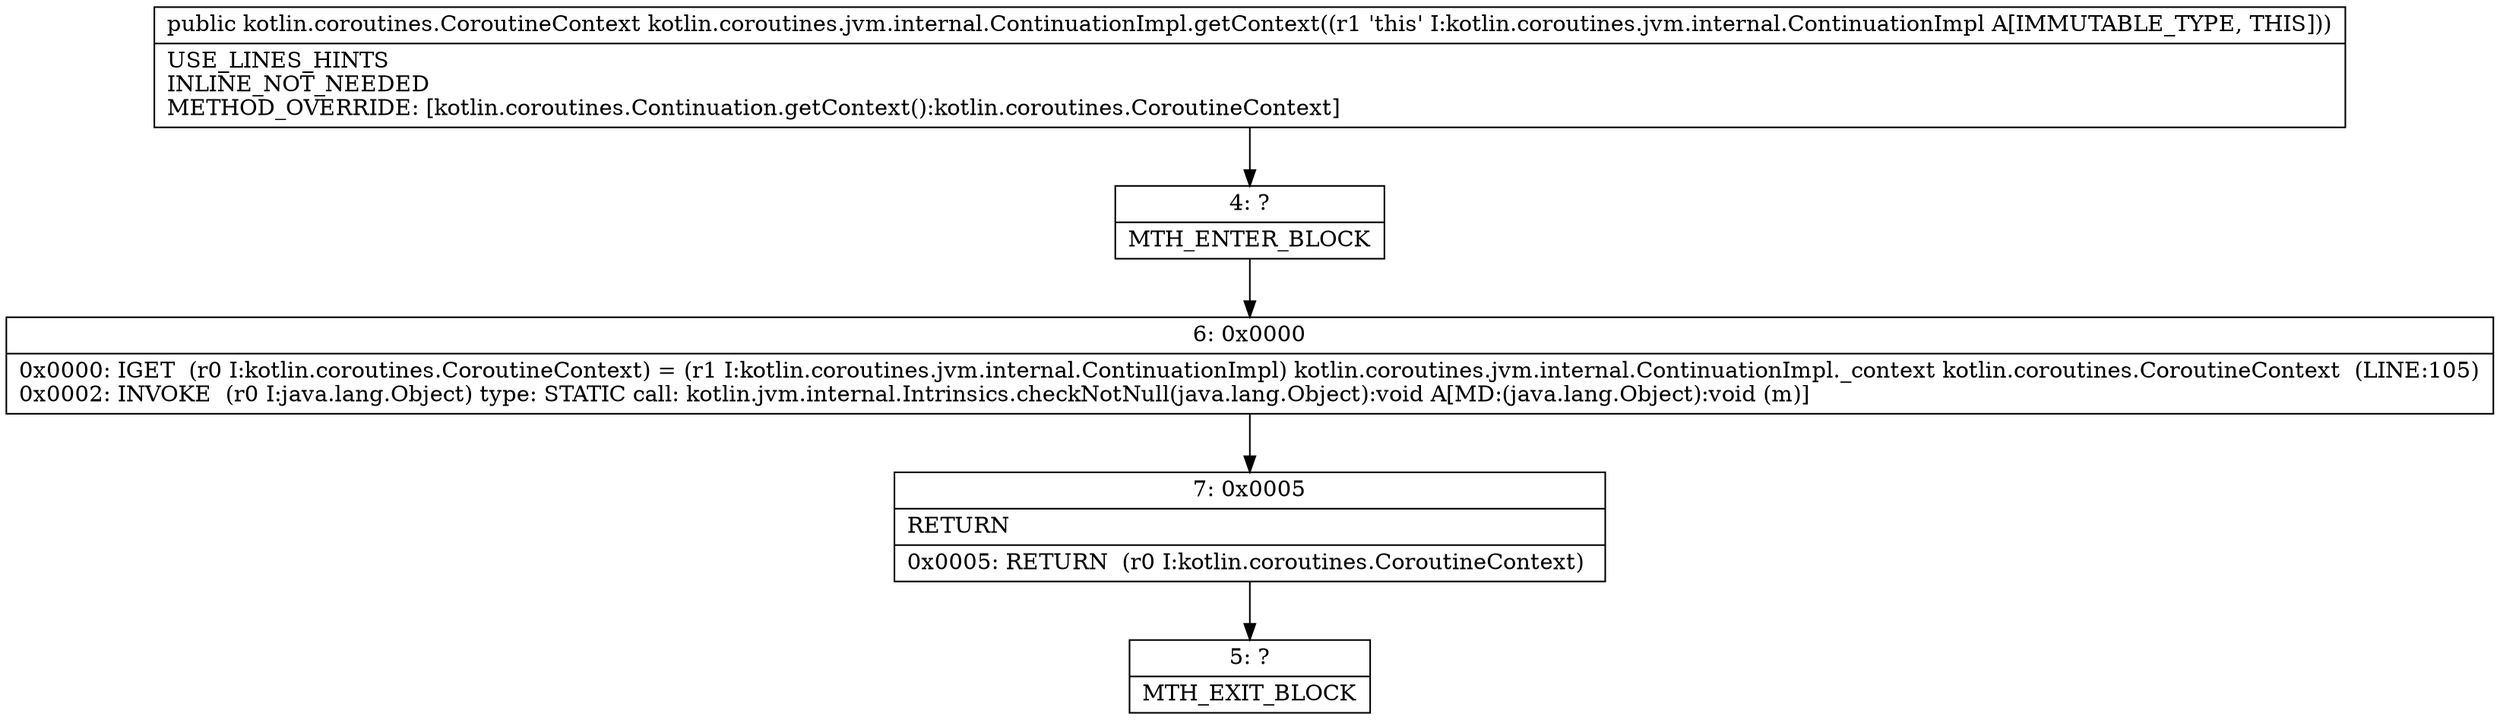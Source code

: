 digraph "CFG forkotlin.coroutines.jvm.internal.ContinuationImpl.getContext()Lkotlin\/coroutines\/CoroutineContext;" {
Node_4 [shape=record,label="{4\:\ ?|MTH_ENTER_BLOCK\l}"];
Node_6 [shape=record,label="{6\:\ 0x0000|0x0000: IGET  (r0 I:kotlin.coroutines.CoroutineContext) = (r1 I:kotlin.coroutines.jvm.internal.ContinuationImpl) kotlin.coroutines.jvm.internal.ContinuationImpl._context kotlin.coroutines.CoroutineContext  (LINE:105)\l0x0002: INVOKE  (r0 I:java.lang.Object) type: STATIC call: kotlin.jvm.internal.Intrinsics.checkNotNull(java.lang.Object):void A[MD:(java.lang.Object):void (m)]\l}"];
Node_7 [shape=record,label="{7\:\ 0x0005|RETURN\l|0x0005: RETURN  (r0 I:kotlin.coroutines.CoroutineContext) \l}"];
Node_5 [shape=record,label="{5\:\ ?|MTH_EXIT_BLOCK\l}"];
MethodNode[shape=record,label="{public kotlin.coroutines.CoroutineContext kotlin.coroutines.jvm.internal.ContinuationImpl.getContext((r1 'this' I:kotlin.coroutines.jvm.internal.ContinuationImpl A[IMMUTABLE_TYPE, THIS]))  | USE_LINES_HINTS\lINLINE_NOT_NEEDED\lMETHOD_OVERRIDE: [kotlin.coroutines.Continuation.getContext():kotlin.coroutines.CoroutineContext]\l}"];
MethodNode -> Node_4;Node_4 -> Node_6;
Node_6 -> Node_7;
Node_7 -> Node_5;
}

